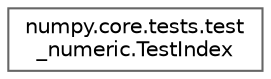 digraph "Graphical Class Hierarchy"
{
 // LATEX_PDF_SIZE
  bgcolor="transparent";
  edge [fontname=Helvetica,fontsize=10,labelfontname=Helvetica,labelfontsize=10];
  node [fontname=Helvetica,fontsize=10,shape=box,height=0.2,width=0.4];
  rankdir="LR";
  Node0 [id="Node000000",label="numpy.core.tests.test\l_numeric.TestIndex",height=0.2,width=0.4,color="grey40", fillcolor="white", style="filled",URL="$d7/d75/classnumpy_1_1core_1_1tests_1_1test__numeric_1_1TestIndex.html",tooltip=" "];
}
